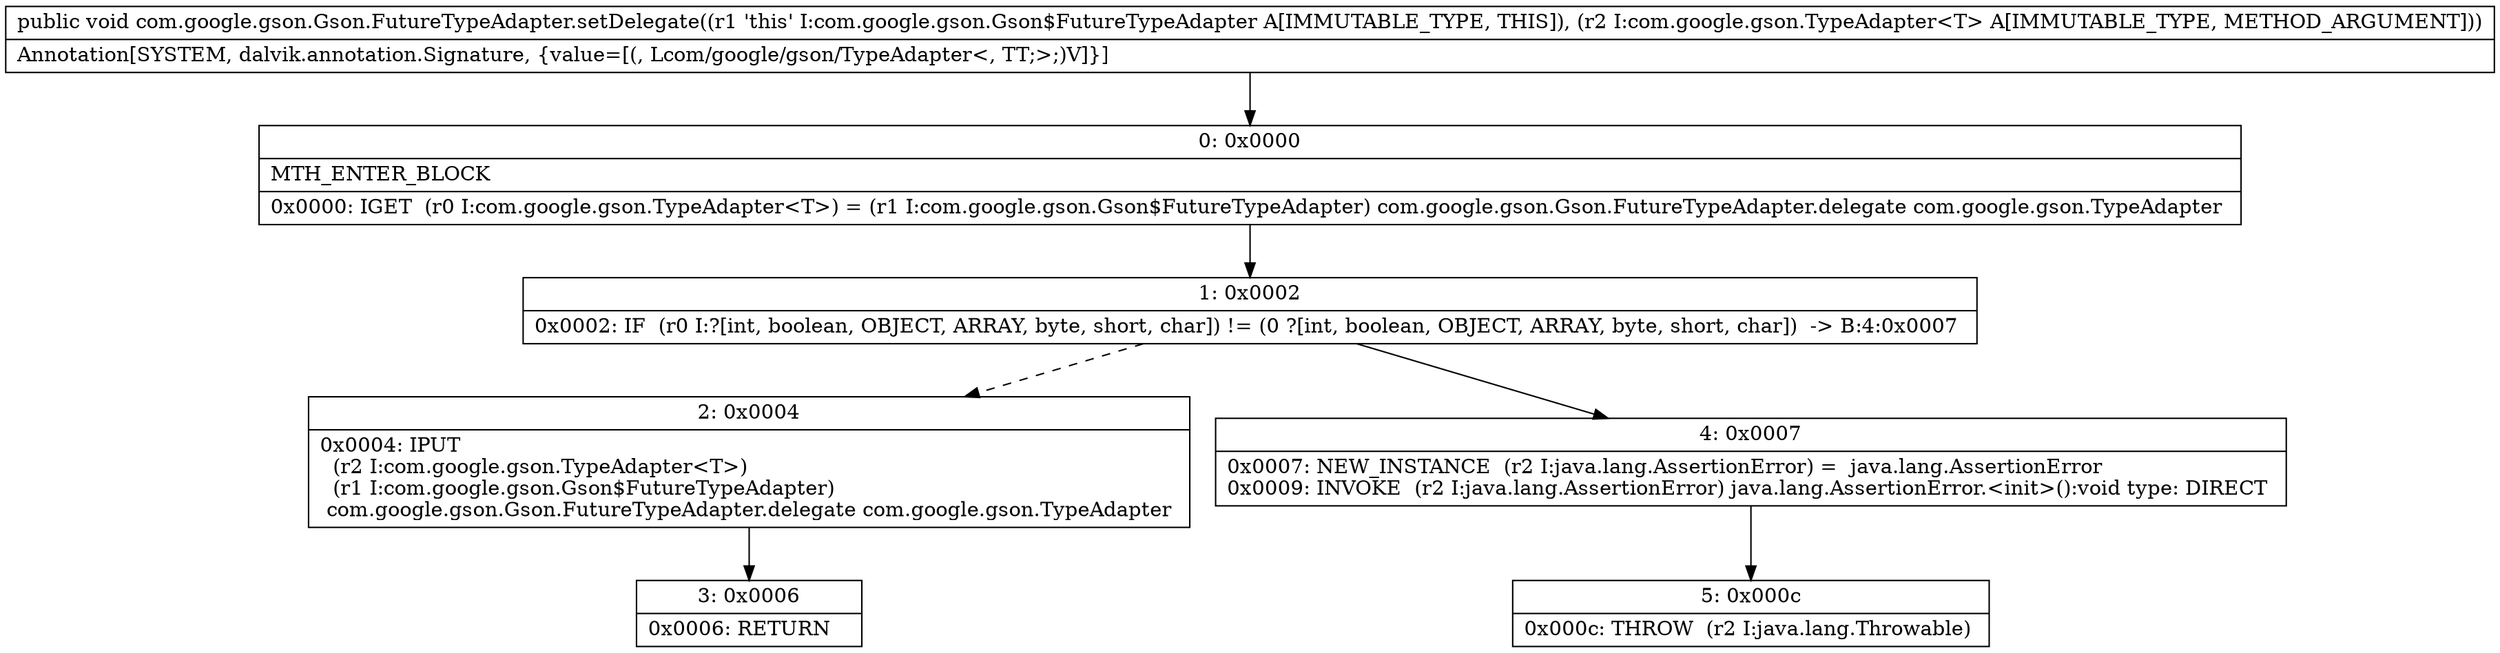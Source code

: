 digraph "CFG forcom.google.gson.Gson.FutureTypeAdapter.setDelegate(Lcom\/google\/gson\/TypeAdapter;)V" {
Node_0 [shape=record,label="{0\:\ 0x0000|MTH_ENTER_BLOCK\l|0x0000: IGET  (r0 I:com.google.gson.TypeAdapter\<T\>) = (r1 I:com.google.gson.Gson$FutureTypeAdapter) com.google.gson.Gson.FutureTypeAdapter.delegate com.google.gson.TypeAdapter \l}"];
Node_1 [shape=record,label="{1\:\ 0x0002|0x0002: IF  (r0 I:?[int, boolean, OBJECT, ARRAY, byte, short, char]) != (0 ?[int, boolean, OBJECT, ARRAY, byte, short, char])  \-\> B:4:0x0007 \l}"];
Node_2 [shape=record,label="{2\:\ 0x0004|0x0004: IPUT  \l  (r2 I:com.google.gson.TypeAdapter\<T\>)\l  (r1 I:com.google.gson.Gson$FutureTypeAdapter)\l com.google.gson.Gson.FutureTypeAdapter.delegate com.google.gson.TypeAdapter \l}"];
Node_3 [shape=record,label="{3\:\ 0x0006|0x0006: RETURN   \l}"];
Node_4 [shape=record,label="{4\:\ 0x0007|0x0007: NEW_INSTANCE  (r2 I:java.lang.AssertionError) =  java.lang.AssertionError \l0x0009: INVOKE  (r2 I:java.lang.AssertionError) java.lang.AssertionError.\<init\>():void type: DIRECT \l}"];
Node_5 [shape=record,label="{5\:\ 0x000c|0x000c: THROW  (r2 I:java.lang.Throwable) \l}"];
MethodNode[shape=record,label="{public void com.google.gson.Gson.FutureTypeAdapter.setDelegate((r1 'this' I:com.google.gson.Gson$FutureTypeAdapter A[IMMUTABLE_TYPE, THIS]), (r2 I:com.google.gson.TypeAdapter\<T\> A[IMMUTABLE_TYPE, METHOD_ARGUMENT]))  | Annotation[SYSTEM, dalvik.annotation.Signature, \{value=[(, Lcom\/google\/gson\/TypeAdapter\<, TT;\>;)V]\}]\l}"];
MethodNode -> Node_0;
Node_0 -> Node_1;
Node_1 -> Node_2[style=dashed];
Node_1 -> Node_4;
Node_2 -> Node_3;
Node_4 -> Node_5;
}

